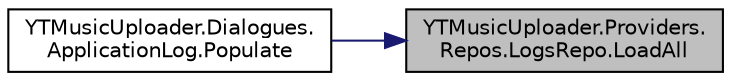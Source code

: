 digraph "YTMusicUploader.Providers.Repos.LogsRepo.LoadAll"
{
 // LATEX_PDF_SIZE
  edge [fontname="Helvetica",fontsize="10",labelfontname="Helvetica",labelfontsize="10"];
  node [fontname="Helvetica",fontsize="10",shape=record];
  rankdir="RL";
  Node1 [label="YTMusicUploader.Providers.\lRepos.LogsRepo.LoadAll",height=0.2,width=0.4,color="black", fillcolor="grey75", style="filled", fontcolor="black",tooltip="Loads all logs from the databse"];
  Node1 -> Node2 [dir="back",color="midnightblue",fontsize="10",style="solid"];
  Node2 [label="YTMusicUploader.Dialogues.\lApplicationLog.Populate",height=0.2,width=0.4,color="black", fillcolor="white", style="filled",URL="$d5/dfb/class_y_t_music_uploader_1_1_dialogues_1_1_application_log.html#ab813c98ea2807a8d0fdc6e3b22d6d6a7",tooltip="Populates the DataGridView control with data."];
}
